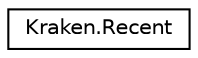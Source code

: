 digraph "Graphical Class Hierarchy"
{
 // LATEX_PDF_SIZE
  edge [fontname="Helvetica",fontsize="10",labelfontname="Helvetica",labelfontsize="10"];
  node [fontname="Helvetica",fontsize="10",shape=record];
  rankdir="LR";
  Node0 [label="Kraken.Recent",height=0.2,width=0.4,color="black", fillcolor="white", style="filled",URL="$class_kraken_1_1_recent.html",tooltip=" "];
}
